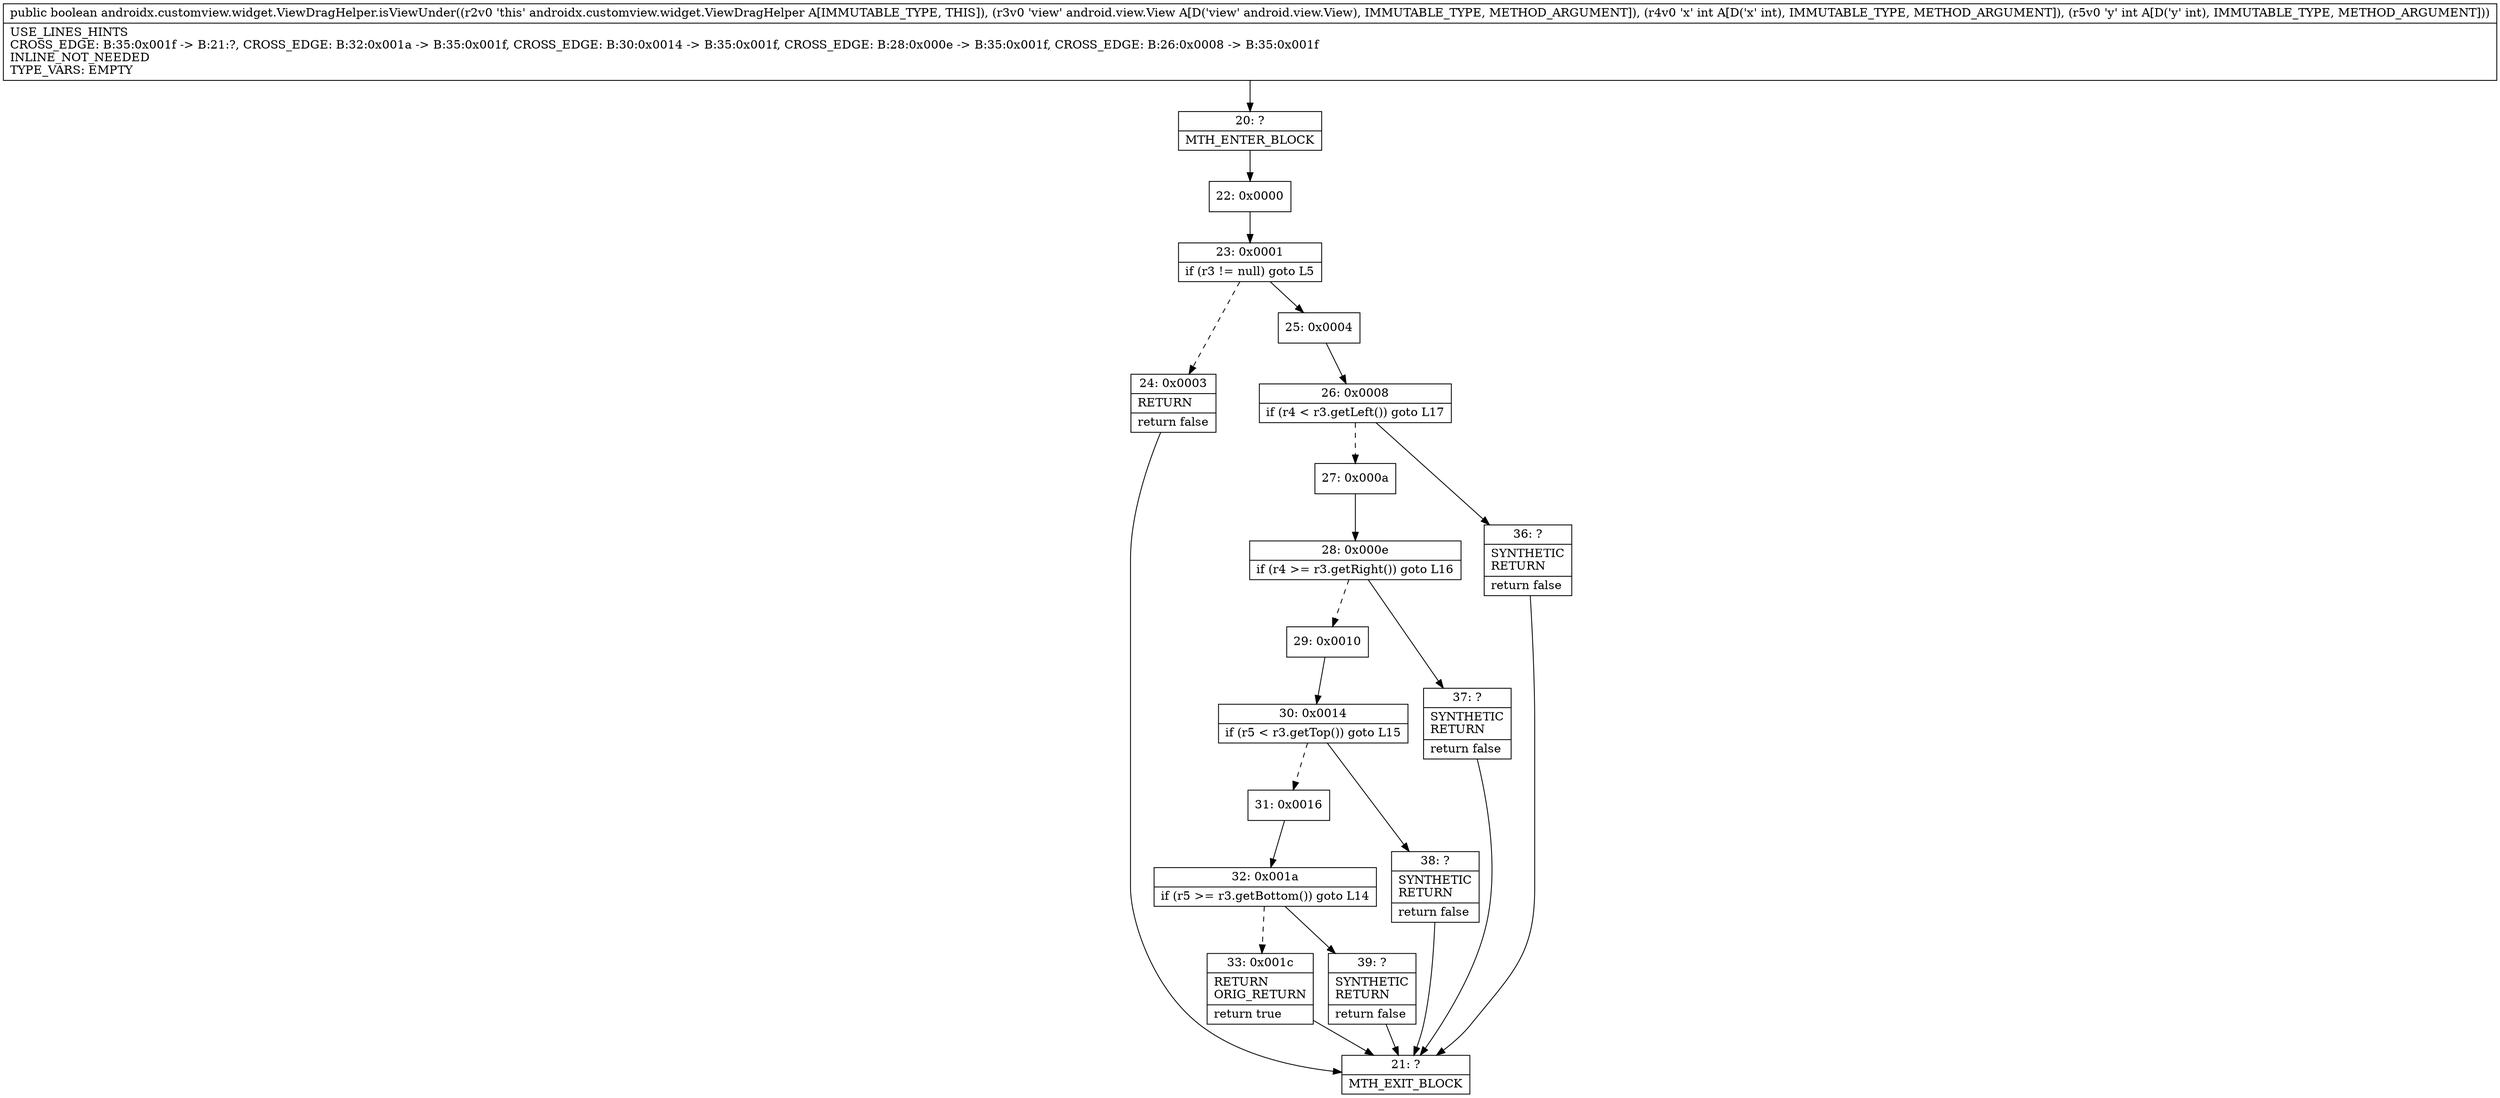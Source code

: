 digraph "CFG forandroidx.customview.widget.ViewDragHelper.isViewUnder(Landroid\/view\/View;II)Z" {
Node_20 [shape=record,label="{20\:\ ?|MTH_ENTER_BLOCK\l}"];
Node_22 [shape=record,label="{22\:\ 0x0000}"];
Node_23 [shape=record,label="{23\:\ 0x0001|if (r3 != null) goto L5\l}"];
Node_24 [shape=record,label="{24\:\ 0x0003|RETURN\l|return false\l}"];
Node_21 [shape=record,label="{21\:\ ?|MTH_EXIT_BLOCK\l}"];
Node_25 [shape=record,label="{25\:\ 0x0004}"];
Node_26 [shape=record,label="{26\:\ 0x0008|if (r4 \< r3.getLeft()) goto L17\l}"];
Node_27 [shape=record,label="{27\:\ 0x000a}"];
Node_28 [shape=record,label="{28\:\ 0x000e|if (r4 \>= r3.getRight()) goto L16\l}"];
Node_29 [shape=record,label="{29\:\ 0x0010}"];
Node_30 [shape=record,label="{30\:\ 0x0014|if (r5 \< r3.getTop()) goto L15\l}"];
Node_31 [shape=record,label="{31\:\ 0x0016}"];
Node_32 [shape=record,label="{32\:\ 0x001a|if (r5 \>= r3.getBottom()) goto L14\l}"];
Node_33 [shape=record,label="{33\:\ 0x001c|RETURN\lORIG_RETURN\l|return true\l}"];
Node_39 [shape=record,label="{39\:\ ?|SYNTHETIC\lRETURN\l|return false\l}"];
Node_38 [shape=record,label="{38\:\ ?|SYNTHETIC\lRETURN\l|return false\l}"];
Node_37 [shape=record,label="{37\:\ ?|SYNTHETIC\lRETURN\l|return false\l}"];
Node_36 [shape=record,label="{36\:\ ?|SYNTHETIC\lRETURN\l|return false\l}"];
MethodNode[shape=record,label="{public boolean androidx.customview.widget.ViewDragHelper.isViewUnder((r2v0 'this' androidx.customview.widget.ViewDragHelper A[IMMUTABLE_TYPE, THIS]), (r3v0 'view' android.view.View A[D('view' android.view.View), IMMUTABLE_TYPE, METHOD_ARGUMENT]), (r4v0 'x' int A[D('x' int), IMMUTABLE_TYPE, METHOD_ARGUMENT]), (r5v0 'y' int A[D('y' int), IMMUTABLE_TYPE, METHOD_ARGUMENT]))  | USE_LINES_HINTS\lCROSS_EDGE: B:35:0x001f \-\> B:21:?, CROSS_EDGE: B:32:0x001a \-\> B:35:0x001f, CROSS_EDGE: B:30:0x0014 \-\> B:35:0x001f, CROSS_EDGE: B:28:0x000e \-\> B:35:0x001f, CROSS_EDGE: B:26:0x0008 \-\> B:35:0x001f\lINLINE_NOT_NEEDED\lTYPE_VARS: EMPTY\l}"];
MethodNode -> Node_20;Node_20 -> Node_22;
Node_22 -> Node_23;
Node_23 -> Node_24[style=dashed];
Node_23 -> Node_25;
Node_24 -> Node_21;
Node_25 -> Node_26;
Node_26 -> Node_27[style=dashed];
Node_26 -> Node_36;
Node_27 -> Node_28;
Node_28 -> Node_29[style=dashed];
Node_28 -> Node_37;
Node_29 -> Node_30;
Node_30 -> Node_31[style=dashed];
Node_30 -> Node_38;
Node_31 -> Node_32;
Node_32 -> Node_33[style=dashed];
Node_32 -> Node_39;
Node_33 -> Node_21;
Node_39 -> Node_21;
Node_38 -> Node_21;
Node_37 -> Node_21;
Node_36 -> Node_21;
}

